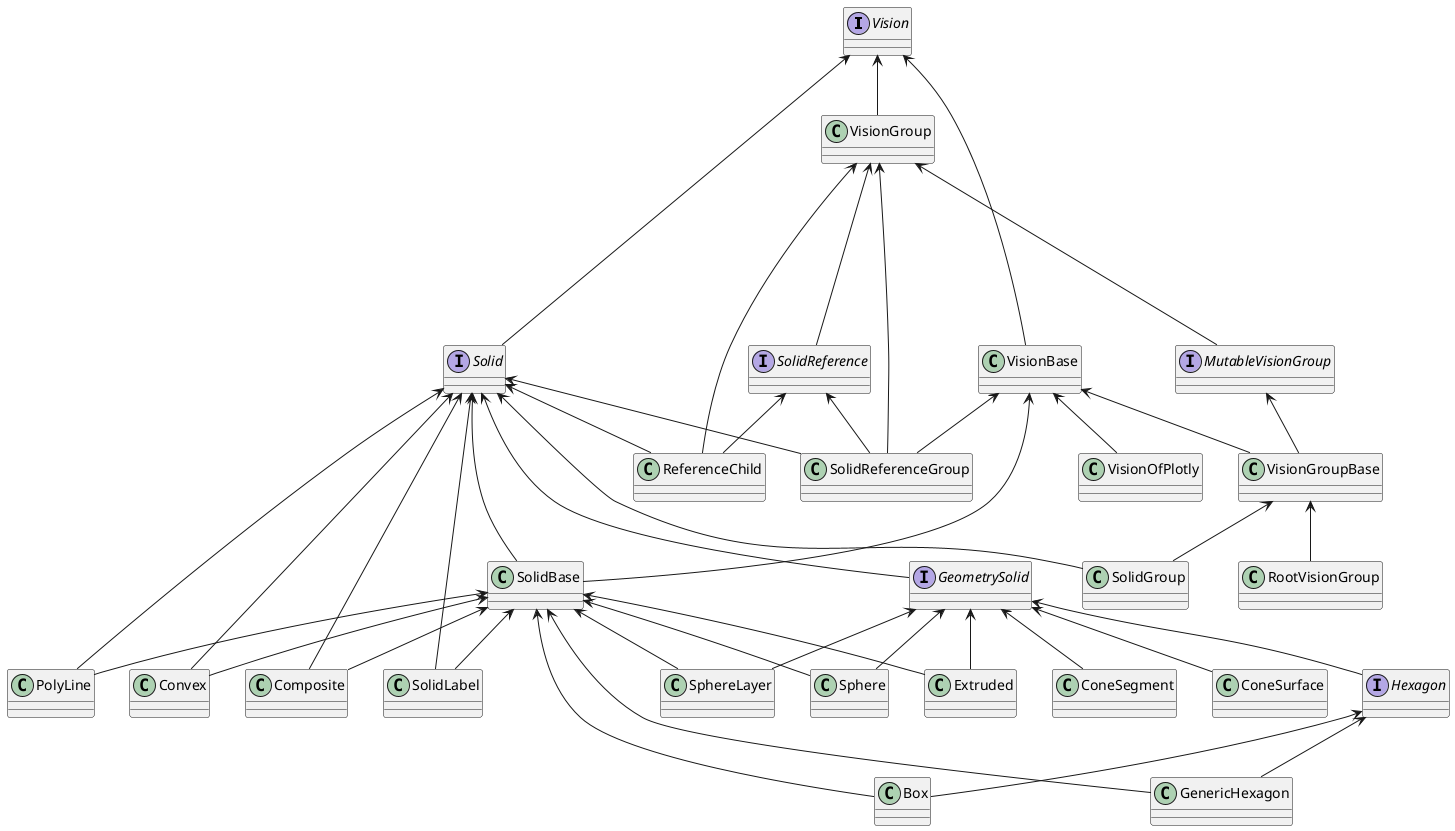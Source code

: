 @startuml
'https://plantuml.com/class-diagram
interface Vision

interface Solid
Vision <-- Solid

class VisionGroup
Vision <-- VisionGroup

class VisionBase
Vision <-- VisionBase


class SolidLabel
Solid <--- SolidLabel
SolidBase <-- SolidLabel

class SolidGroup
Solid <--- SolidGroup
VisionGroupBase <-- SolidGroup

class SolidBase
Solid <--- SolidBase
VisionBase <-- SolidBase


class SphereLayer
SolidBase <-- SphereLayer
GeometrySolid <-- SphereLayer

class Sphere
SolidBase <-- Sphere
GeometrySolid <-- Sphere

class Box
SolidBase <-- Box
Hexagon <-- Box

class GenericHexagon
SolidBase <-- GenericHexagon
Hexagon <-- GenericHexagon

class Extruded
SolidBase <-- Extruded
GeometrySolid <-- Extruded


class PolyLine
Solid <--- PolyLine
SolidBase <-- PolyLine

interface GeometrySolid
Solid <--- GeometrySolid


interface Hexagon
GeometrySolid <-- Hexagon

class ConeSegment
GeometrySolid <-- ConeSegment

class ConeSurface
GeometrySolid <-- ConeSurface


class Convex
Solid <--- Convex
SolidBase <-- Convex

class Composite
Solid <--- Composite
SolidBase <-- Composite


interface SolidReference
VisionGroup <---- SolidReference

interface MutableVisionGroup
VisionGroup <---- MutableVisionGroup

class SolidReferenceGroup
VisionGroup <-- SolidReferenceGroup
Solid <-- SolidReferenceGroup
VisionBase <-- SolidReferenceGroup
SolidReference <-- SolidReferenceGroup

class ReferenceChild
VisionGroup <-- ReferenceChild
Solid <-- ReferenceChild
SolidReference <-- ReferenceChild


class VisionGroupBase
VisionBase <-- VisionGroupBase
MutableVisionGroup <-- VisionGroupBase



class RootVisionGroup
VisionGroupBase <-- RootVisionGroup


class VisionOfPlotly
VisionBase <-- VisionOfPlotly
@enduml